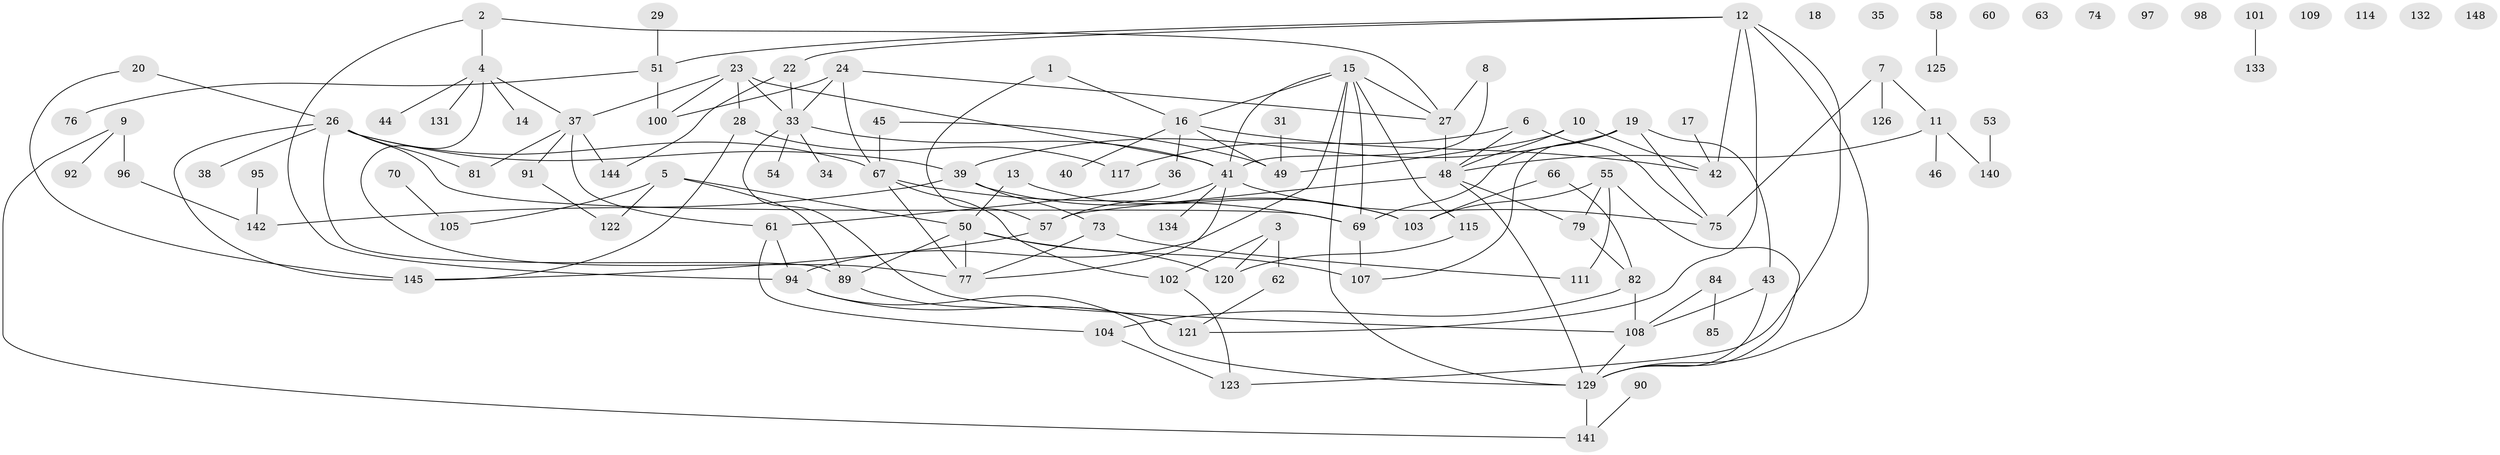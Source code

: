 // original degree distribution, {2: 0.22972972972972974, 1: 0.21621621621621623, 3: 0.17567567567567569, 4: 0.20270270270270271, 0: 0.06756756756756757, 5: 0.0945945945945946, 6: 0.013513513513513514}
// Generated by graph-tools (version 1.1) at 2025/41/03/06/25 10:41:24]
// undirected, 108 vertices, 150 edges
graph export_dot {
graph [start="1"]
  node [color=gray90,style=filled];
  1;
  2 [super="+65"];
  3 [super="+118"];
  4 [super="+136"];
  5 [super="+47"];
  6;
  7 [super="+52"];
  8;
  9 [super="+30"];
  10;
  11 [super="+25"];
  12 [super="+130"];
  13;
  14;
  15 [super="+21"];
  16 [super="+83"];
  17 [super="+138"];
  18;
  19 [super="+87"];
  20;
  22;
  23 [super="+32"];
  24 [super="+106"];
  26 [super="+99"];
  27 [super="+72"];
  28;
  29;
  31;
  33 [super="+78"];
  34;
  35;
  36;
  37 [super="+80"];
  38;
  39 [super="+64"];
  40;
  41 [super="+124"];
  42;
  43;
  44;
  45;
  46;
  48 [super="+56"];
  49 [super="+86"];
  50 [super="+88"];
  51;
  53;
  54;
  55 [super="+59"];
  57 [super="+68"];
  58;
  60;
  61 [super="+71"];
  62;
  63;
  66;
  67 [super="+113"];
  69 [super="+119"];
  70;
  73;
  74;
  75 [super="+135"];
  76;
  77 [super="+127"];
  79 [super="+93"];
  81;
  82 [super="+116"];
  84;
  85;
  89;
  90;
  91;
  92;
  94 [super="+147"];
  95;
  96;
  97;
  98 [super="+128"];
  100;
  101;
  102;
  103;
  104 [super="+137"];
  105;
  107 [super="+110"];
  108 [super="+112"];
  109;
  111;
  114;
  115;
  117;
  120;
  121 [super="+143"];
  122 [super="+146"];
  123;
  125;
  126;
  129 [super="+139"];
  131;
  132;
  133;
  134;
  140;
  141;
  142;
  144;
  145;
  148;
  1 -- 57;
  1 -- 16;
  2 -- 27;
  2 -- 4;
  2 -- 94;
  3 -- 102;
  3 -- 120;
  3 -- 62;
  4 -- 44;
  4 -- 131;
  4 -- 77;
  4 -- 14;
  4 -- 37;
  5 -- 89;
  5 -- 105;
  5 -- 122;
  5 -- 50;
  6 -- 75;
  6 -- 117;
  6 -- 48;
  7 -- 126;
  7 -- 11;
  7 -- 75;
  8 -- 41;
  8 -- 27;
  9 -- 92;
  9 -- 96;
  9 -- 141;
  10 -- 42;
  10 -- 49;
  10 -- 48;
  11 -- 46;
  11 -- 140;
  11 -- 48;
  12 -- 42;
  12 -- 121;
  12 -- 129;
  12 -- 51;
  12 -- 22;
  12 -- 123;
  13 -- 50;
  13 -- 103;
  15 -- 27;
  15 -- 94;
  15 -- 115;
  15 -- 16;
  15 -- 129;
  15 -- 69;
  15 -- 41;
  16 -- 36;
  16 -- 49;
  16 -- 40;
  16 -- 42;
  17 -- 42;
  19 -- 39;
  19 -- 69;
  19 -- 75;
  19 -- 43;
  19 -- 107;
  20 -- 145;
  20 -- 26;
  22 -- 144;
  22 -- 33;
  23 -- 100;
  23 -- 33;
  23 -- 37;
  23 -- 41;
  23 -- 28;
  24 -- 27;
  24 -- 33;
  24 -- 100;
  24 -- 67;
  26 -- 67;
  26 -- 89;
  26 -- 145;
  26 -- 81;
  26 -- 38;
  26 -- 39;
  26 -- 69;
  27 -- 48;
  28 -- 117;
  28 -- 145;
  29 -- 51;
  31 -- 49;
  33 -- 34;
  33 -- 54;
  33 -- 41;
  33 -- 108;
  36 -- 61;
  37 -- 81;
  37 -- 144;
  37 -- 61;
  37 -- 91;
  39 -- 73;
  39 -- 103;
  39 -- 142;
  41 -- 57;
  41 -- 134;
  41 -- 75;
  41 -- 77;
  43 -- 108;
  43 -- 129;
  45 -- 67;
  45 -- 49;
  48 -- 79;
  48 -- 129;
  48 -- 57;
  50 -- 89;
  50 -- 120;
  50 -- 107;
  50 -- 77;
  51 -- 76;
  51 -- 100;
  53 -- 140;
  55 -- 79;
  55 -- 103;
  55 -- 111;
  55 -- 129;
  57 -- 145;
  58 -- 125;
  61 -- 104;
  61 -- 94;
  62 -- 121;
  66 -- 103;
  66 -- 82;
  67 -- 77;
  67 -- 69;
  67 -- 102;
  69 -- 107;
  70 -- 105;
  73 -- 111;
  73 -- 77;
  79 -- 82;
  82 -- 108;
  82 -- 104;
  84 -- 85;
  84 -- 108;
  89 -- 121;
  90 -- 141;
  91 -- 122;
  94 -- 121;
  94 -- 129;
  95 -- 142;
  96 -- 142;
  101 -- 133;
  102 -- 123;
  104 -- 123;
  108 -- 129;
  115 -- 120;
  129 -- 141;
}
